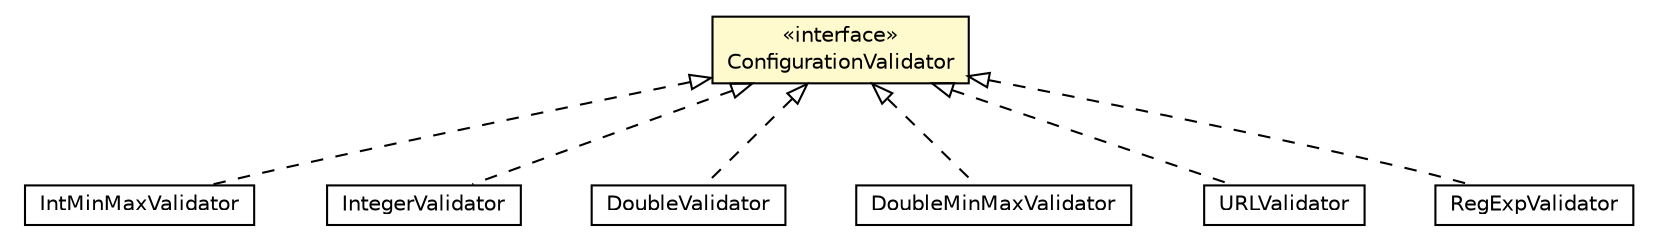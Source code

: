 #!/usr/local/bin/dot
#
# Class diagram 
# Generated by UMLGraph version R5_6-24-gf6e263 (http://www.umlgraph.org/)
#

digraph G {
	edge [fontname="Helvetica",fontsize=10,labelfontname="Helvetica",labelfontsize=10];
	node [fontname="Helvetica",fontsize=10,shape=plaintext];
	nodesep=0.25;
	ranksep=0.5;
	// org.universAAL.tools.ucc.configuration.model.interfaces.ConfigurationValidator
	c3058654 [label=<<table title="org.universAAL.tools.ucc.configuration.model.interfaces.ConfigurationValidator" border="0" cellborder="1" cellspacing="0" cellpadding="2" port="p" bgcolor="lemonChiffon" href="./ConfigurationValidator.html">
		<tr><td><table border="0" cellspacing="0" cellpadding="1">
<tr><td align="center" balign="center"> &#171;interface&#187; </td></tr>
<tr><td align="center" balign="center"> ConfigurationValidator </td></tr>
		</table></td></tr>
		</table>>, URL="./ConfigurationValidator.html", fontname="Helvetica", fontcolor="black", fontsize=10.0];
	// org.universAAL.tools.ucc.configuration.model.validators.IntMinMaxValidator
	c3058655 [label=<<table title="org.universAAL.tools.ucc.configuration.model.validators.IntMinMaxValidator" border="0" cellborder="1" cellspacing="0" cellpadding="2" port="p" href="../validators/IntMinMaxValidator.html">
		<tr><td><table border="0" cellspacing="0" cellpadding="1">
<tr><td align="center" balign="center"> IntMinMaxValidator </td></tr>
		</table></td></tr>
		</table>>, URL="../validators/IntMinMaxValidator.html", fontname="Helvetica", fontcolor="black", fontsize=10.0];
	// org.universAAL.tools.ucc.configuration.model.validators.IntegerValidator
	c3058656 [label=<<table title="org.universAAL.tools.ucc.configuration.model.validators.IntegerValidator" border="0" cellborder="1" cellspacing="0" cellpadding="2" port="p" href="../validators/IntegerValidator.html">
		<tr><td><table border="0" cellspacing="0" cellpadding="1">
<tr><td align="center" balign="center"> IntegerValidator </td></tr>
		</table></td></tr>
		</table>>, URL="../validators/IntegerValidator.html", fontname="Helvetica", fontcolor="black", fontsize=10.0];
	// org.universAAL.tools.ucc.configuration.model.validators.DoubleValidator
	c3058657 [label=<<table title="org.universAAL.tools.ucc.configuration.model.validators.DoubleValidator" border="0" cellborder="1" cellspacing="0" cellpadding="2" port="p" href="../validators/DoubleValidator.html">
		<tr><td><table border="0" cellspacing="0" cellpadding="1">
<tr><td align="center" balign="center"> DoubleValidator </td></tr>
		</table></td></tr>
		</table>>, URL="../validators/DoubleValidator.html", fontname="Helvetica", fontcolor="black", fontsize=10.0];
	// org.universAAL.tools.ucc.configuration.model.validators.DoubleMinMaxValidator
	c3058658 [label=<<table title="org.universAAL.tools.ucc.configuration.model.validators.DoubleMinMaxValidator" border="0" cellborder="1" cellspacing="0" cellpadding="2" port="p" href="../validators/DoubleMinMaxValidator.html">
		<tr><td><table border="0" cellspacing="0" cellpadding="1">
<tr><td align="center" balign="center"> DoubleMinMaxValidator </td></tr>
		</table></td></tr>
		</table>>, URL="../validators/DoubleMinMaxValidator.html", fontname="Helvetica", fontcolor="black", fontsize=10.0];
	// org.universAAL.tools.ucc.configuration.model.validators.URLValidator
	c3058659 [label=<<table title="org.universAAL.tools.ucc.configuration.model.validators.URLValidator" border="0" cellborder="1" cellspacing="0" cellpadding="2" port="p" href="../validators/URLValidator.html">
		<tr><td><table border="0" cellspacing="0" cellpadding="1">
<tr><td align="center" balign="center"> URLValidator </td></tr>
		</table></td></tr>
		</table>>, URL="../validators/URLValidator.html", fontname="Helvetica", fontcolor="black", fontsize=10.0];
	// org.universAAL.tools.ucc.configuration.model.validators.RegExpValidator
	c3058660 [label=<<table title="org.universAAL.tools.ucc.configuration.model.validators.RegExpValidator" border="0" cellborder="1" cellspacing="0" cellpadding="2" port="p" href="../validators/RegExpValidator.html">
		<tr><td><table border="0" cellspacing="0" cellpadding="1">
<tr><td align="center" balign="center"> RegExpValidator </td></tr>
		</table></td></tr>
		</table>>, URL="../validators/RegExpValidator.html", fontname="Helvetica", fontcolor="black", fontsize=10.0];
	//org.universAAL.tools.ucc.configuration.model.validators.IntMinMaxValidator implements org.universAAL.tools.ucc.configuration.model.interfaces.ConfigurationValidator
	c3058654:p -> c3058655:p [dir=back,arrowtail=empty,style=dashed];
	//org.universAAL.tools.ucc.configuration.model.validators.IntegerValidator implements org.universAAL.tools.ucc.configuration.model.interfaces.ConfigurationValidator
	c3058654:p -> c3058656:p [dir=back,arrowtail=empty,style=dashed];
	//org.universAAL.tools.ucc.configuration.model.validators.DoubleValidator implements org.universAAL.tools.ucc.configuration.model.interfaces.ConfigurationValidator
	c3058654:p -> c3058657:p [dir=back,arrowtail=empty,style=dashed];
	//org.universAAL.tools.ucc.configuration.model.validators.DoubleMinMaxValidator implements org.universAAL.tools.ucc.configuration.model.interfaces.ConfigurationValidator
	c3058654:p -> c3058658:p [dir=back,arrowtail=empty,style=dashed];
	//org.universAAL.tools.ucc.configuration.model.validators.URLValidator implements org.universAAL.tools.ucc.configuration.model.interfaces.ConfigurationValidator
	c3058654:p -> c3058659:p [dir=back,arrowtail=empty,style=dashed];
	//org.universAAL.tools.ucc.configuration.model.validators.RegExpValidator implements org.universAAL.tools.ucc.configuration.model.interfaces.ConfigurationValidator
	c3058654:p -> c3058660:p [dir=back,arrowtail=empty,style=dashed];
}

